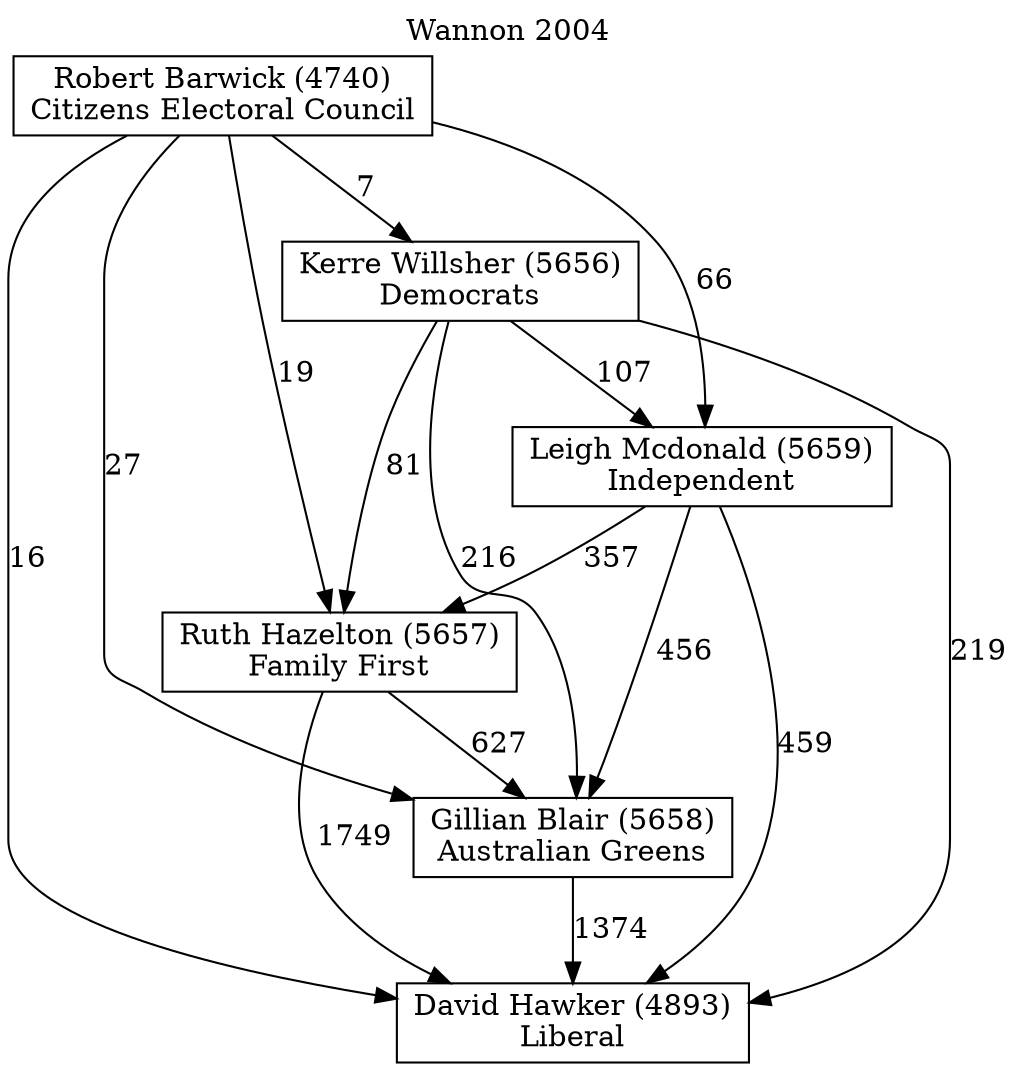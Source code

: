 // House preference flow
digraph "David Hawker (4893)_Wannon_2004" {
	graph [label="Wannon 2004" labelloc=t mclimit=2]
	node [shape=box]
	"David Hawker (4893)" [label="David Hawker (4893)
Liberal"]
	"Gillian Blair (5658)" [label="Gillian Blair (5658)
Australian Greens"]
	"Ruth Hazelton (5657)" [label="Ruth Hazelton (5657)
Family First"]
	"Leigh Mcdonald (5659)" [label="Leigh Mcdonald (5659)
Independent"]
	"Kerre Willsher (5656)" [label="Kerre Willsher (5656)
Democrats"]
	"Robert Barwick (4740)" [label="Robert Barwick (4740)
Citizens Electoral Council"]
	"Gillian Blair (5658)" -> "David Hawker (4893)" [label=1374]
	"Ruth Hazelton (5657)" -> "Gillian Blair (5658)" [label=627]
	"Leigh Mcdonald (5659)" -> "Ruth Hazelton (5657)" [label=357]
	"Kerre Willsher (5656)" -> "Leigh Mcdonald (5659)" [label=107]
	"Robert Barwick (4740)" -> "Kerre Willsher (5656)" [label=7]
	"Ruth Hazelton (5657)" -> "David Hawker (4893)" [label=1749]
	"Leigh Mcdonald (5659)" -> "David Hawker (4893)" [label=459]
	"Kerre Willsher (5656)" -> "David Hawker (4893)" [label=219]
	"Robert Barwick (4740)" -> "David Hawker (4893)" [label=16]
	"Robert Barwick (4740)" -> "Leigh Mcdonald (5659)" [label=66]
	"Kerre Willsher (5656)" -> "Ruth Hazelton (5657)" [label=81]
	"Robert Barwick (4740)" -> "Ruth Hazelton (5657)" [label=19]
	"Leigh Mcdonald (5659)" -> "Gillian Blair (5658)" [label=456]
	"Kerre Willsher (5656)" -> "Gillian Blair (5658)" [label=216]
	"Robert Barwick (4740)" -> "Gillian Blair (5658)" [label=27]
}
